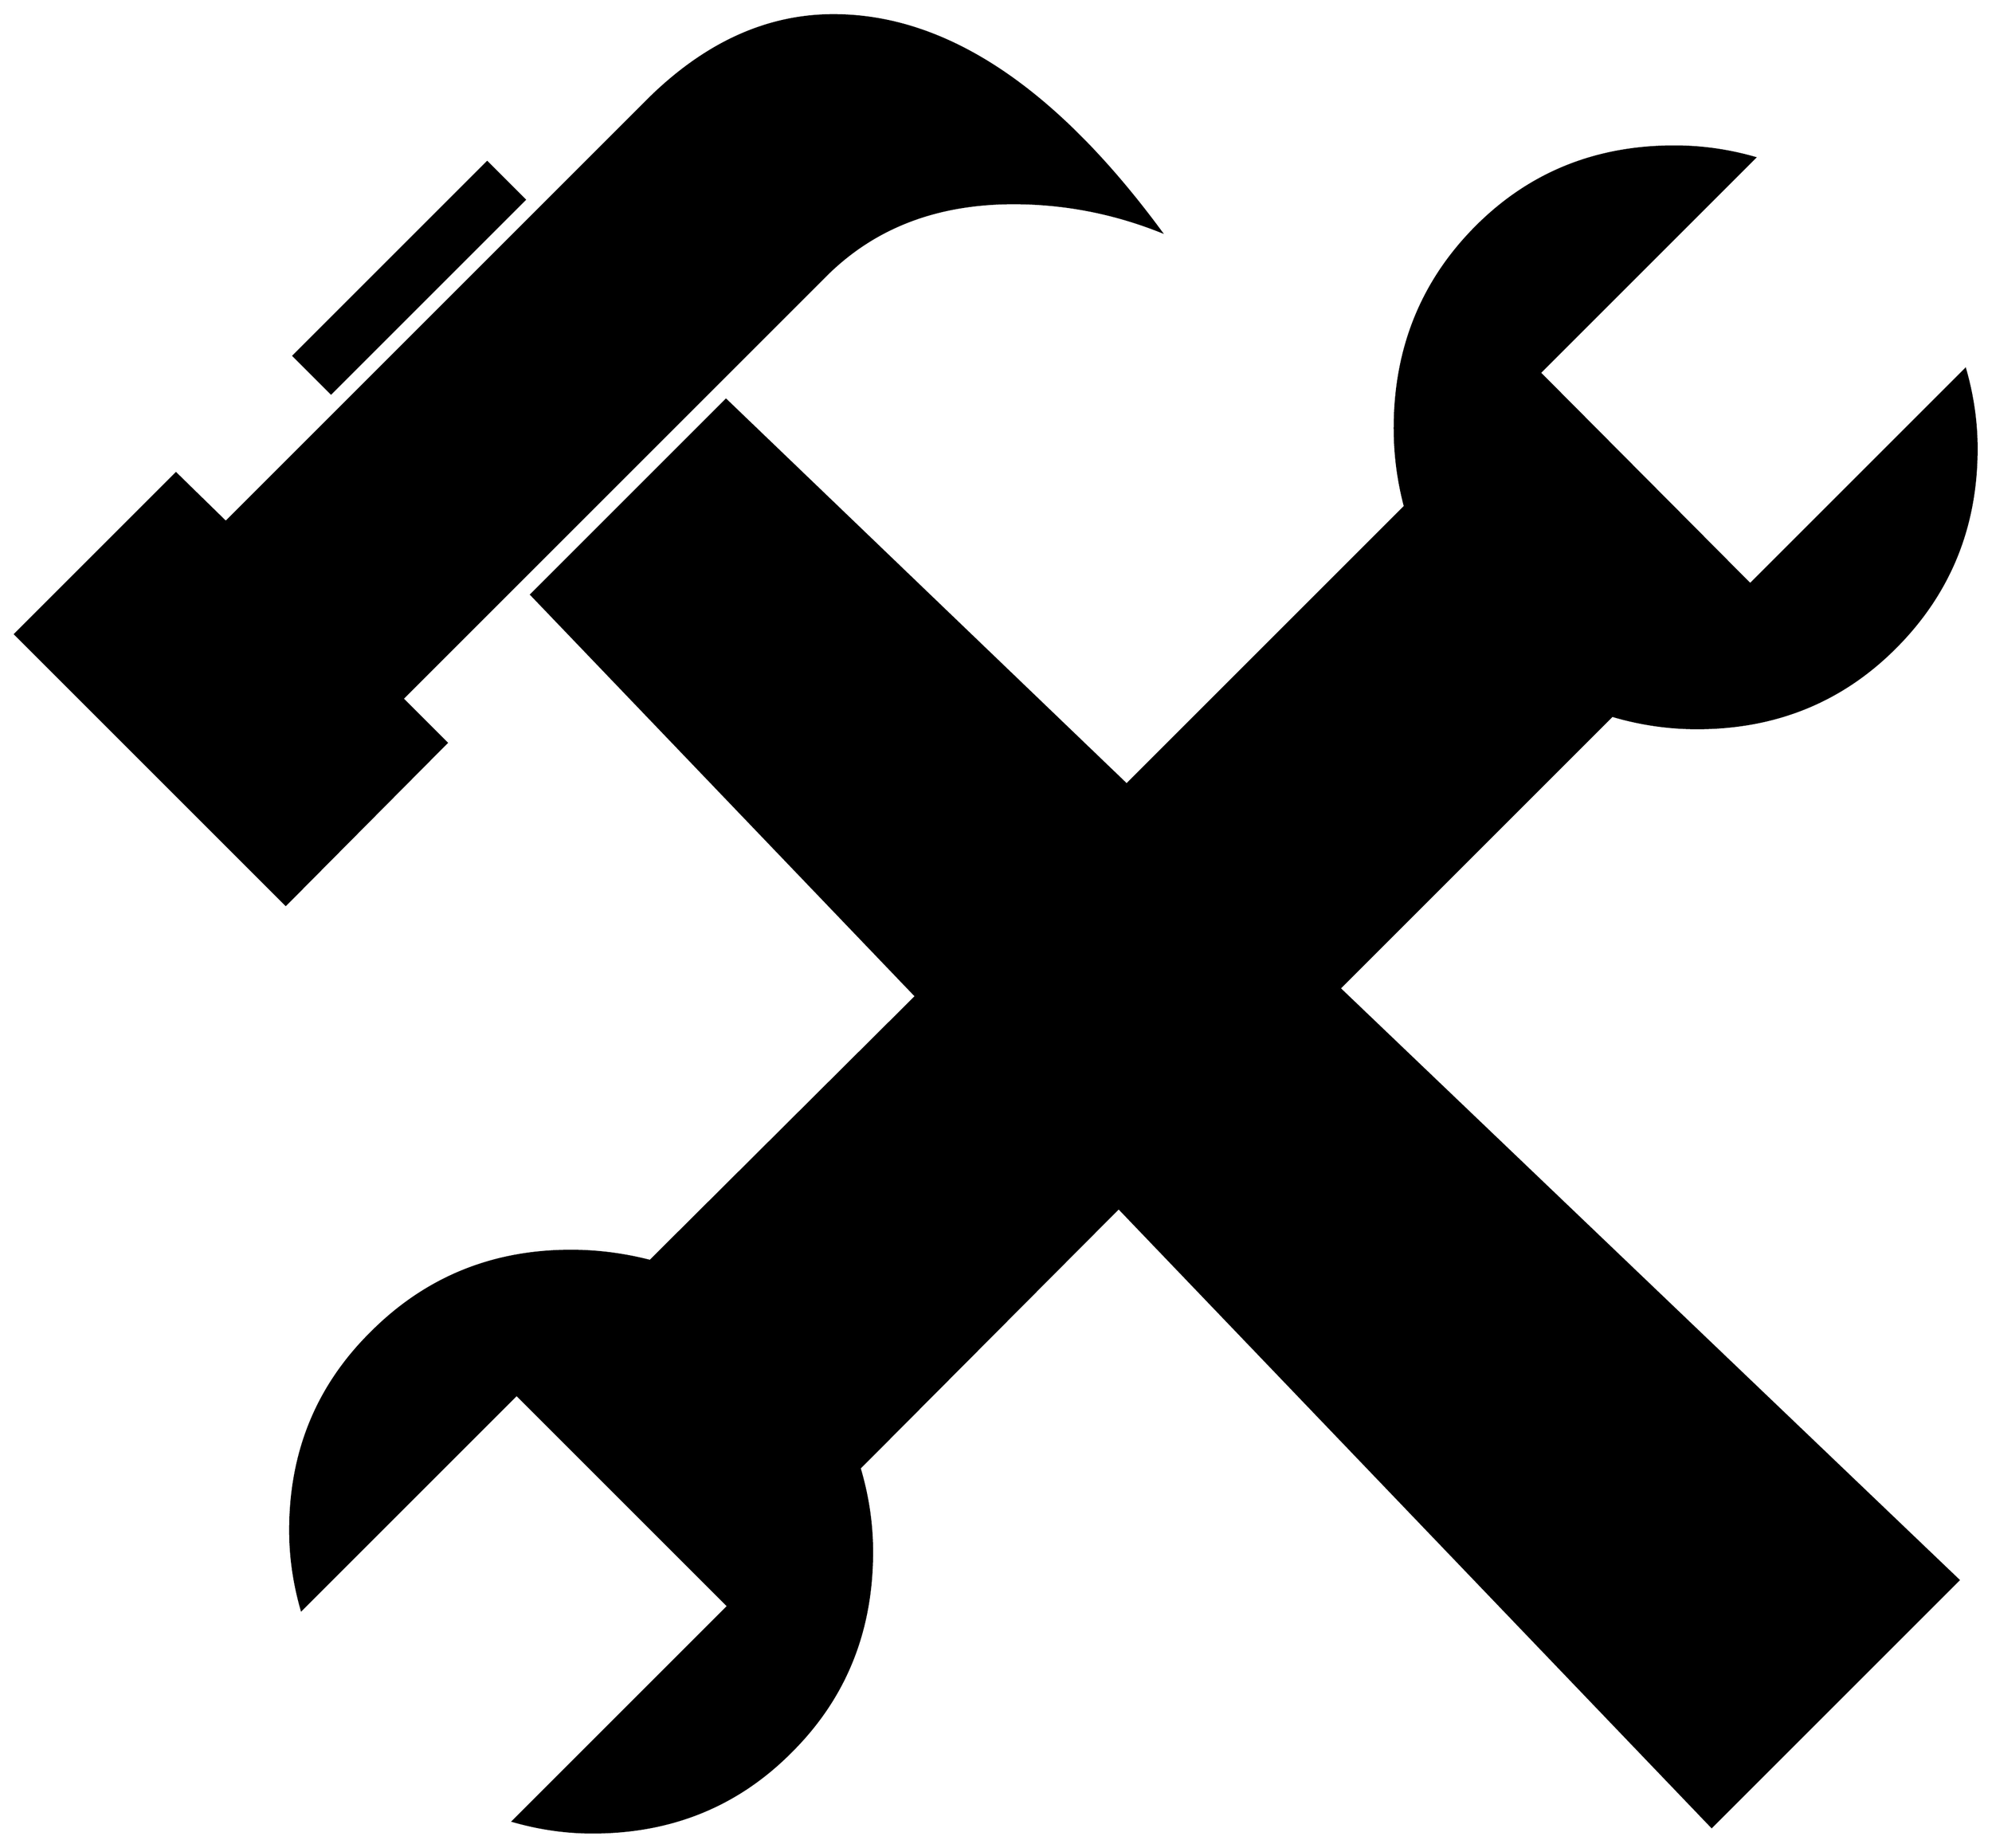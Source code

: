 


\begin{tikzpicture}[y=0.80pt, x=0.80pt, yscale=-1.0, xscale=1.0, inner sep=0pt, outer sep=0pt]
\begin{scope}[shift={(100.0,1742.0)},nonzero rule]
  \path[draw=.,fill=.,line width=1.600pt] (1889.0,-1038.0) ..
    controls (1889.0,-968.667) and (1865.0,-910.0) ..
    (1817.0,-862.0) .. controls (1769.667,-814.667) and
    (1711.333,-791.0) .. (1642.0,-791.0) .. controls
    (1616.667,-791.0) and (1591.667,-794.667) .. (1567.0,-802.0) --
    (1326.0,-561.0) -- (1873.0,-38.0) -- (1655.0,180.0) --
    (1131.0,-367.0) -- (902.0,-137.0) .. controls (909.333,-112.333)
    and (913.0,-87.667) .. (913.0,-63.0) .. controls (913.0,7.0)
    and (889.333,65.667) .. (842.0,113.0) .. controls (794.667,161.0)
    and (736.0,185.0) .. (666.0,185.0) .. controls (642.667,185.0)
    and (619.333,181.667) .. (596.0,175.0) -- (786.0,-15.0) --
    (599.0,-202.0) -- (409.0,-12.0) .. controls (402.333,-35.333)
    and (399.0,-58.667) .. (399.0,-82.0) .. controls
    (399.0,-151.333) and (423.0,-209.667) .. (471.0,-257.0) ..
    controls (519.0,-305.0) and (577.667,-329.0) .. (647.0,-329.0)
    .. controls (670.333,-329.0) and (693.667,-326.0) ..
    (717.0,-320.0) -- (952.0,-554.0) -- (612.0,-909.0) --
    (784.0,-1081.0) -- (1138.0,-741.0) -- (1384.0,-987.0) ..
    controls (1378.0,-1009.667) and (1375.0,-1032.667) ..
    (1375.0,-1056.0) .. controls (1375.0,-1126.0) and
    (1398.667,-1185.0) .. (1446.0,-1233.0) .. controls
    (1493.333,-1281.0) and (1552.0,-1305.0) .. (1622.0,-1305.0) ..
    controls (1646.0,-1305.0) and (1669.667,-1301.667) ..
    (1693.0,-1295.0) -- (1503.0,-1105.0) -- (1689.0,-918.0) --
    (1879.0,-1108.0) .. controls (1885.667,-1084.667) and
    (1889.0,-1061.333) .. (1889.0,-1038.0) -- cycle(606.0,-1258.0)
    -- (435.0,-1087.0) -- (402.0,-1120.0) -- (573.0,-1291.0) --
    (606.0,-1258.0) -- cycle(1168.0,-1230.0) .. controls
    (1126.0,-1246.667) and (1082.667,-1255.0) .. (1038.0,-1255.0) ..
    controls (970.0,-1255.0) and (914.667,-1233.667) ..
    (872.0,-1191.0) -- (498.0,-817.0) -- (537.0,-778.0) --
    (395.0,-635.0) -- (156.0,-874.0) -- (298.0,-1016.0) --
    (342.0,-973.0) -- (714.0,-1345.0) .. controls
    (764.667,-1395.667) and (819.667,-1421.0) .. (879.0,-1421.0) ..
    controls (977.667,-1421.0) and (1074.0,-1357.333) ..
    (1168.0,-1230.0) -- cycle;
\end{scope}

\end{tikzpicture}


